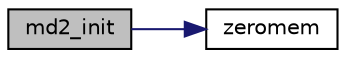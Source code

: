 digraph "md2_init"
{
 // LATEX_PDF_SIZE
  edge [fontname="Helvetica",fontsize="10",labelfontname="Helvetica",labelfontsize="10"];
  node [fontname="Helvetica",fontsize="10",shape=record];
  rankdir="LR";
  Node12 [label="md2_init",height=0.2,width=0.4,color="black", fillcolor="grey75", style="filled", fontcolor="black",tooltip="Initialize the hash state."];
  Node12 -> Node13 [color="midnightblue",fontsize="10",style="solid",fontname="Helvetica"];
  Node13 [label="zeromem",height=0.2,width=0.4,color="black", fillcolor="white", style="filled",URL="$tomcrypt__misc_8h.html#a63b6e188713790263bfd3612fe8b398f",tooltip="Zero a block of memory."];
}
